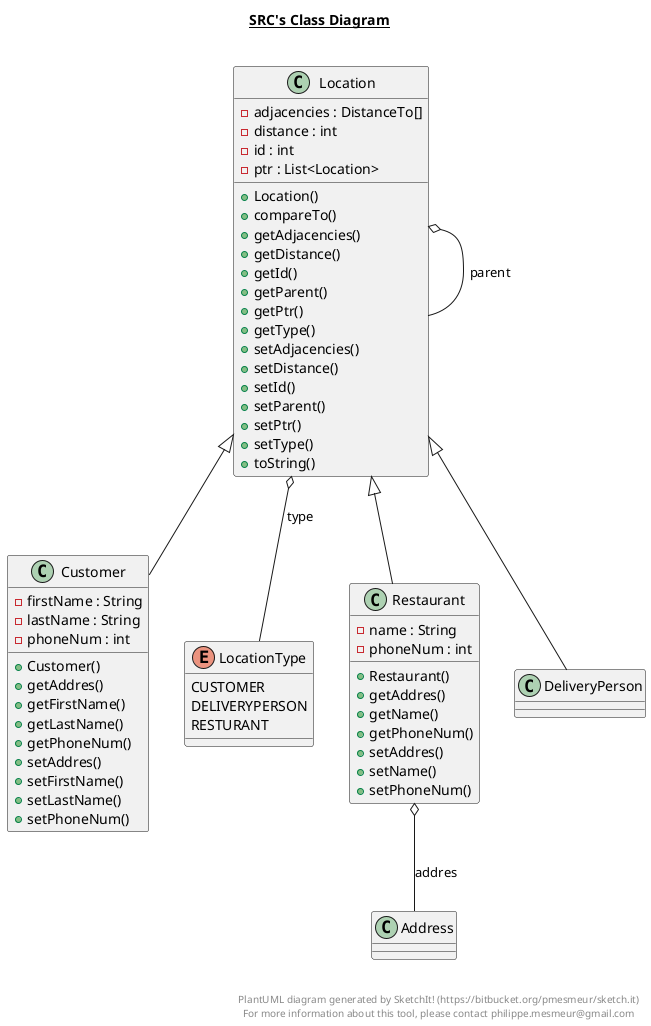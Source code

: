@startuml

title __SRC's Class Diagram__\n
 class Customer {
        - firstName : String
        - lastName : String
        - phoneNum : int
        + Customer()
        + getAddres()
        + getFirstName()
        + getLastName()
        + getPhoneNum()
        + setAddres()
        + setFirstName()
        + setLastName()
        + setPhoneNum()
    }


  class Location {
        - adjacencies : DistanceTo[]
        - distance : int
        - id : int
        - ptr : List<Location>
        + Location()
        + compareTo()
        + getAdjacencies()
        + getDistance()
        + getId()
        + getParent()
        + getPtr()
        + getType()
        + setAdjacencies()
        + setDistance()
        + setId()
        + setParent()
        + setPtr()
        + setType()
        + toString()
    }

    enum LocationType {
      CUSTOMER
      DELIVERYPERSON
      RESTURANT
    }
  
    class Restaurant {
        - name : String
        - phoneNum : int
        + Restaurant()
        + getAddres()
        + getName()
        + getPhoneNum()
        + setAddres()
        + setName()
        + setPhoneNum()
    }
  


  Customer -up-|> Location
  DeliveryPerson -up-|> Location
  Location o-- Location : parent
  Location o-- LocationType : type
  Restaurant -up-|> Location
  Restaurant o-- Address : addres


right footer


PlantUML diagram generated by SketchIt! (https://bitbucket.org/pmesmeur/sketch.it)
For more information about this tool, please contact philippe.mesmeur@gmail.com
endfooter

@enduml

